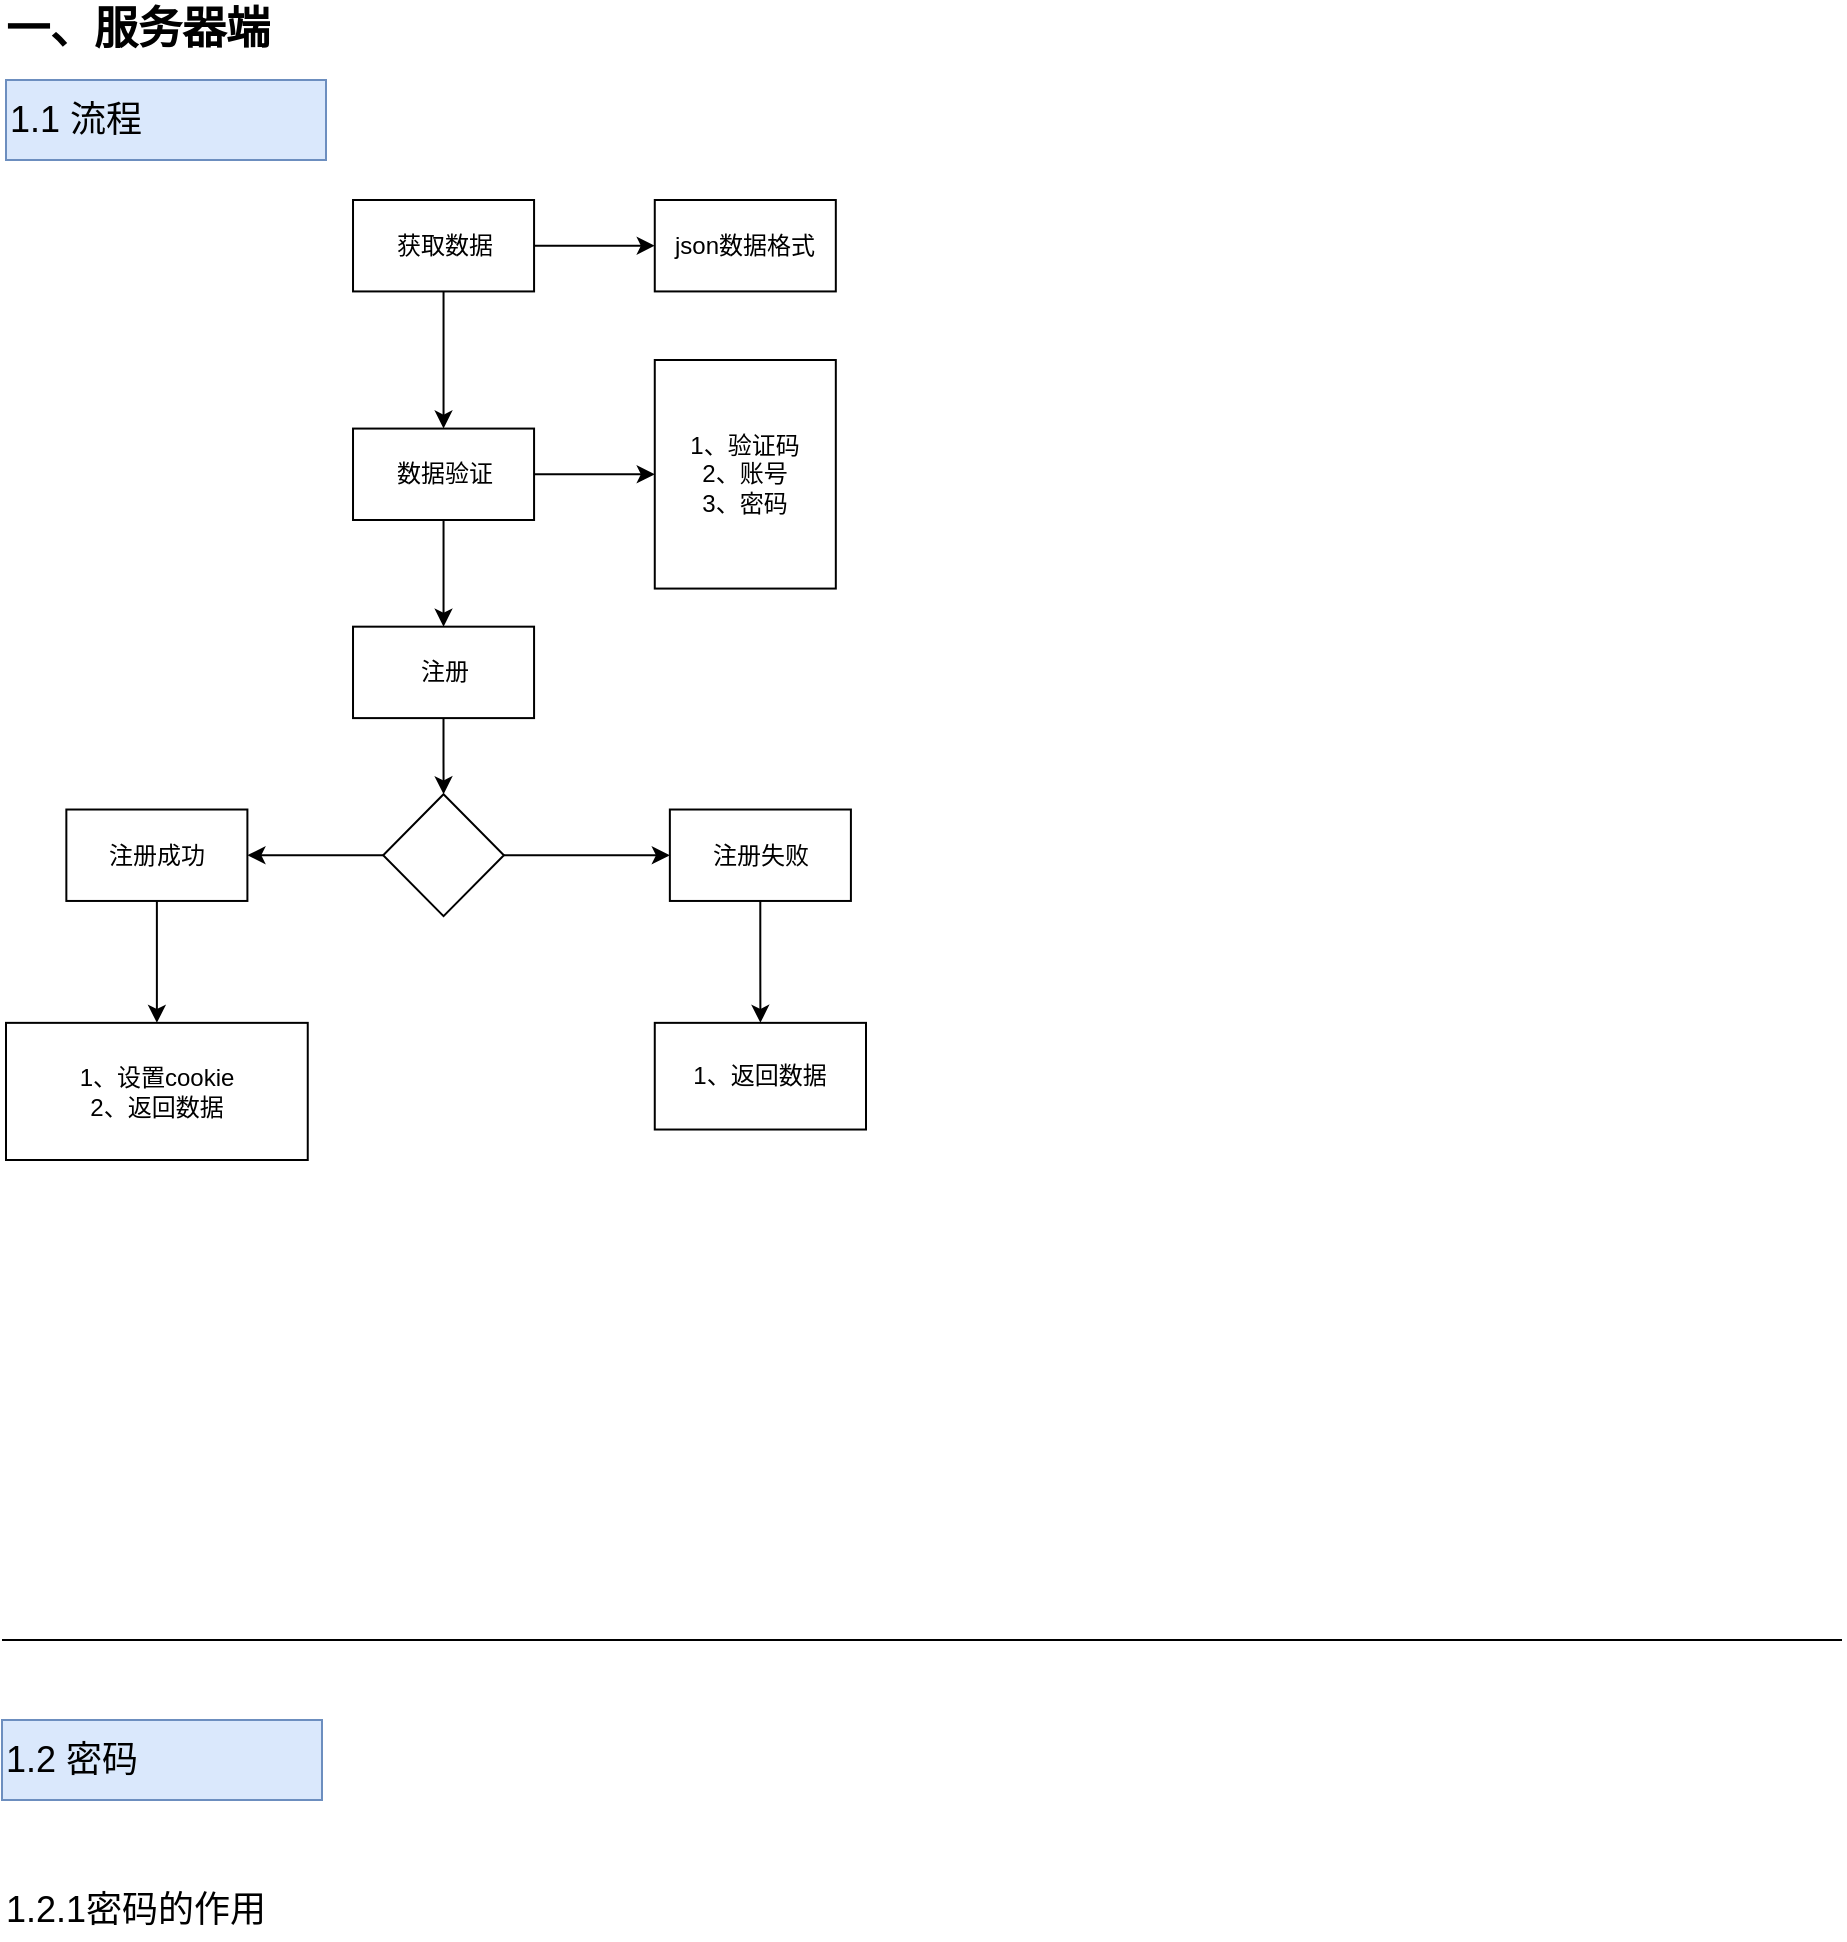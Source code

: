 <mxfile version="10.6.5" type="github"><diagram id="P_evZs2B0VwDdin39tbn" name="Page-1"><mxGraphModel dx="1158" dy="766" grid="1" gridSize="10" guides="1" tooltips="1" connect="1" arrows="1" fold="1" page="1" pageScale="1" pageWidth="1000" pageHeight="1169" math="0" shadow="0"><root><mxCell id="0"/><mxCell id="1" parent="0"/><mxCell id="Q43ceCy9VtED4qeY9EHd-1" value="一、服务器端" style="text;html=1;strokeColor=none;fillColor=none;align=left;verticalAlign=middle;whiteSpace=wrap;rounded=0;fontSize=22;fontStyle=1" vertex="1" parent="1"><mxGeometry x="40" y="20" width="160" height="30" as="geometry"/></mxCell><mxCell id="Q43ceCy9VtED4qeY9EHd-26" value="" style="endArrow=none;html=1;fontSize=22;" edge="1" parent="1"><mxGeometry width="50" height="50" relative="1" as="geometry"><mxPoint x="40" y="840" as="sourcePoint"/><mxPoint x="960" y="840" as="targetPoint"/></mxGeometry></mxCell><mxCell id="Q43ceCy9VtED4qeY9EHd-27" value="1.2 密码" style="text;html=1;strokeColor=#6c8ebf;fillColor=#dae8fc;align=left;verticalAlign=middle;whiteSpace=wrap;rounded=0;fontSize=18;" vertex="1" parent="1"><mxGeometry x="40" y="880" width="160" height="40" as="geometry"/></mxCell><mxCell id="Q43ceCy9VtED4qeY9EHd-28" value="" style="group" vertex="1" connectable="0" parent="1"><mxGeometry x="42" y="120" width="430" height="480" as="geometry"/></mxCell><mxCell id="Q43ceCy9VtED4qeY9EHd-2" value="获取数据" style="rounded=0;whiteSpace=wrap;html=1;fontSize=12;" vertex="1" parent="Q43ceCy9VtED4qeY9EHd-28"><mxGeometry x="173.509" width="90.526" height="45.714" as="geometry"/></mxCell><mxCell id="Q43ceCy9VtED4qeY9EHd-18" value="json数据格式" style="rounded=0;whiteSpace=wrap;html=1;fontSize=12;" vertex="1" parent="Q43ceCy9VtED4qeY9EHd-28"><mxGeometry x="324.386" width="90.526" height="45.714" as="geometry"/></mxCell><mxCell id="Q43ceCy9VtED4qeY9EHd-19" value="" style="edgeStyle=orthogonalEdgeStyle;rounded=0;orthogonalLoop=1;jettySize=auto;html=1;fontSize=12;" edge="1" parent="Q43ceCy9VtED4qeY9EHd-28" source="Q43ceCy9VtED4qeY9EHd-2" target="Q43ceCy9VtED4qeY9EHd-18"><mxGeometry relative="1" as="geometry"/></mxCell><mxCell id="Q43ceCy9VtED4qeY9EHd-3" value="数据验证" style="rounded=0;whiteSpace=wrap;html=1;fontSize=12;" vertex="1" parent="Q43ceCy9VtED4qeY9EHd-28"><mxGeometry x="173.509" y="114.286" width="90.526" height="45.714" as="geometry"/></mxCell><mxCell id="Q43ceCy9VtED4qeY9EHd-4" value="" style="edgeStyle=orthogonalEdgeStyle;rounded=0;orthogonalLoop=1;jettySize=auto;html=1;fontSize=12;" edge="1" parent="Q43ceCy9VtED4qeY9EHd-28" source="Q43ceCy9VtED4qeY9EHd-2" target="Q43ceCy9VtED4qeY9EHd-3"><mxGeometry relative="1" as="geometry"/></mxCell><mxCell id="Q43ceCy9VtED4qeY9EHd-14" value="1、验证码&lt;br style=&quot;font-size: 12px;&quot;&gt;2、账号&lt;br style=&quot;font-size: 12px;&quot;&gt;3、密码&lt;br style=&quot;font-size: 12px;&quot;&gt;" style="rounded=0;whiteSpace=wrap;html=1;fontSize=12;" vertex="1" parent="Q43ceCy9VtED4qeY9EHd-28"><mxGeometry x="324.386" y="80" width="90.526" height="114.286" as="geometry"/></mxCell><mxCell id="Q43ceCy9VtED4qeY9EHd-15" value="" style="edgeStyle=orthogonalEdgeStyle;rounded=0;orthogonalLoop=1;jettySize=auto;html=1;fontSize=12;" edge="1" parent="Q43ceCy9VtED4qeY9EHd-28" source="Q43ceCy9VtED4qeY9EHd-3" target="Q43ceCy9VtED4qeY9EHd-14"><mxGeometry relative="1" as="geometry"/></mxCell><mxCell id="Q43ceCy9VtED4qeY9EHd-7" value="注册失败" style="rounded=0;whiteSpace=wrap;html=1;fontSize=12;" vertex="1" parent="Q43ceCy9VtED4qeY9EHd-28"><mxGeometry x="331.93" y="304.762" width="90.526" height="45.714" as="geometry"/></mxCell><mxCell id="Q43ceCy9VtED4qeY9EHd-24" value="1、返回数据" style="rounded=0;whiteSpace=wrap;html=1;fontSize=12;" vertex="1" parent="Q43ceCy9VtED4qeY9EHd-28"><mxGeometry x="324.386" y="411.429" width="105.614" height="53.333" as="geometry"/></mxCell><mxCell id="Q43ceCy9VtED4qeY9EHd-25" value="" style="edgeStyle=orthogonalEdgeStyle;rounded=0;orthogonalLoop=1;jettySize=auto;html=1;fontSize=12;" edge="1" parent="Q43ceCy9VtED4qeY9EHd-28" source="Q43ceCy9VtED4qeY9EHd-7" target="Q43ceCy9VtED4qeY9EHd-24"><mxGeometry relative="1" as="geometry"/></mxCell><mxCell id="Q43ceCy9VtED4qeY9EHd-5" value="注册" style="rounded=0;whiteSpace=wrap;html=1;fontSize=12;" vertex="1" parent="Q43ceCy9VtED4qeY9EHd-28"><mxGeometry x="173.509" y="213.333" width="90.526" height="45.714" as="geometry"/></mxCell><mxCell id="Q43ceCy9VtED4qeY9EHd-6" value="" style="edgeStyle=orthogonalEdgeStyle;rounded=0;orthogonalLoop=1;jettySize=auto;html=1;fontSize=12;" edge="1" parent="Q43ceCy9VtED4qeY9EHd-28" source="Q43ceCy9VtED4qeY9EHd-3" target="Q43ceCy9VtED4qeY9EHd-5"><mxGeometry relative="1" as="geometry"/></mxCell><mxCell id="Q43ceCy9VtED4qeY9EHd-13" style="edgeStyle=orthogonalEdgeStyle;rounded=0;orthogonalLoop=1;jettySize=auto;html=1;entryX=0;entryY=0.5;entryDx=0;entryDy=0;fontSize=12;" edge="1" parent="Q43ceCy9VtED4qeY9EHd-28" source="Q43ceCy9VtED4qeY9EHd-9" target="Q43ceCy9VtED4qeY9EHd-7"><mxGeometry relative="1" as="geometry"/></mxCell><mxCell id="Q43ceCy9VtED4qeY9EHd-9" value="" style="rhombus;whiteSpace=wrap;html=1;fontSize=12;" vertex="1" parent="Q43ceCy9VtED4qeY9EHd-28"><mxGeometry x="188.596" y="297.143" width="60.351" height="60.952" as="geometry"/></mxCell><mxCell id="Q43ceCy9VtED4qeY9EHd-11" style="edgeStyle=orthogonalEdgeStyle;rounded=0;orthogonalLoop=1;jettySize=auto;html=1;fontSize=12;" edge="1" parent="Q43ceCy9VtED4qeY9EHd-28" source="Q43ceCy9VtED4qeY9EHd-5" target="Q43ceCy9VtED4qeY9EHd-9"><mxGeometry relative="1" as="geometry"/></mxCell><mxCell id="Q43ceCy9VtED4qeY9EHd-10" value="注册成功" style="rounded=0;whiteSpace=wrap;html=1;fontSize=12;" vertex="1" parent="Q43ceCy9VtED4qeY9EHd-28"><mxGeometry x="30.175" y="304.762" width="90.526" height="45.714" as="geometry"/></mxCell><mxCell id="Q43ceCy9VtED4qeY9EHd-12" style="edgeStyle=orthogonalEdgeStyle;rounded=0;orthogonalLoop=1;jettySize=auto;html=1;entryX=1;entryY=0.5;entryDx=0;entryDy=0;fontSize=12;" edge="1" parent="Q43ceCy9VtED4qeY9EHd-28" source="Q43ceCy9VtED4qeY9EHd-9" target="Q43ceCy9VtED4qeY9EHd-10"><mxGeometry relative="1" as="geometry"/></mxCell><mxCell id="Q43ceCy9VtED4qeY9EHd-22" value="1、设置cookie&lt;br style=&quot;font-size: 12px;&quot;&gt;2、返回数据&lt;br style=&quot;font-size: 12px;&quot;&gt;" style="rounded=0;whiteSpace=wrap;html=1;fontSize=12;" vertex="1" parent="Q43ceCy9VtED4qeY9EHd-28"><mxGeometry y="411.429" width="150.877" height="68.571" as="geometry"/></mxCell><mxCell id="Q43ceCy9VtED4qeY9EHd-23" value="" style="edgeStyle=orthogonalEdgeStyle;rounded=0;orthogonalLoop=1;jettySize=auto;html=1;fontSize=12;" edge="1" parent="Q43ceCy9VtED4qeY9EHd-28" source="Q43ceCy9VtED4qeY9EHd-10" target="Q43ceCy9VtED4qeY9EHd-22"><mxGeometry relative="1" as="geometry"/></mxCell><mxCell id="Q43ceCy9VtED4qeY9EHd-29" value="1.1 流程" style="text;html=1;strokeColor=#6c8ebf;fillColor=#dae8fc;align=left;verticalAlign=middle;whiteSpace=wrap;rounded=0;fontSize=18;" vertex="1" parent="1"><mxGeometry x="42" y="60" width="160" height="40" as="geometry"/></mxCell><mxCell id="Q43ceCy9VtED4qeY9EHd-32" value="1.2.1密码的作用" style="text;html=1;strokeColor=none;fillColor=none;align=left;verticalAlign=middle;whiteSpace=wrap;rounded=0;fontSize=18;" vertex="1" parent="1"><mxGeometry x="40" y="960" width="150" height="30" as="geometry"/></mxCell></root></mxGraphModel></diagram></mxfile>